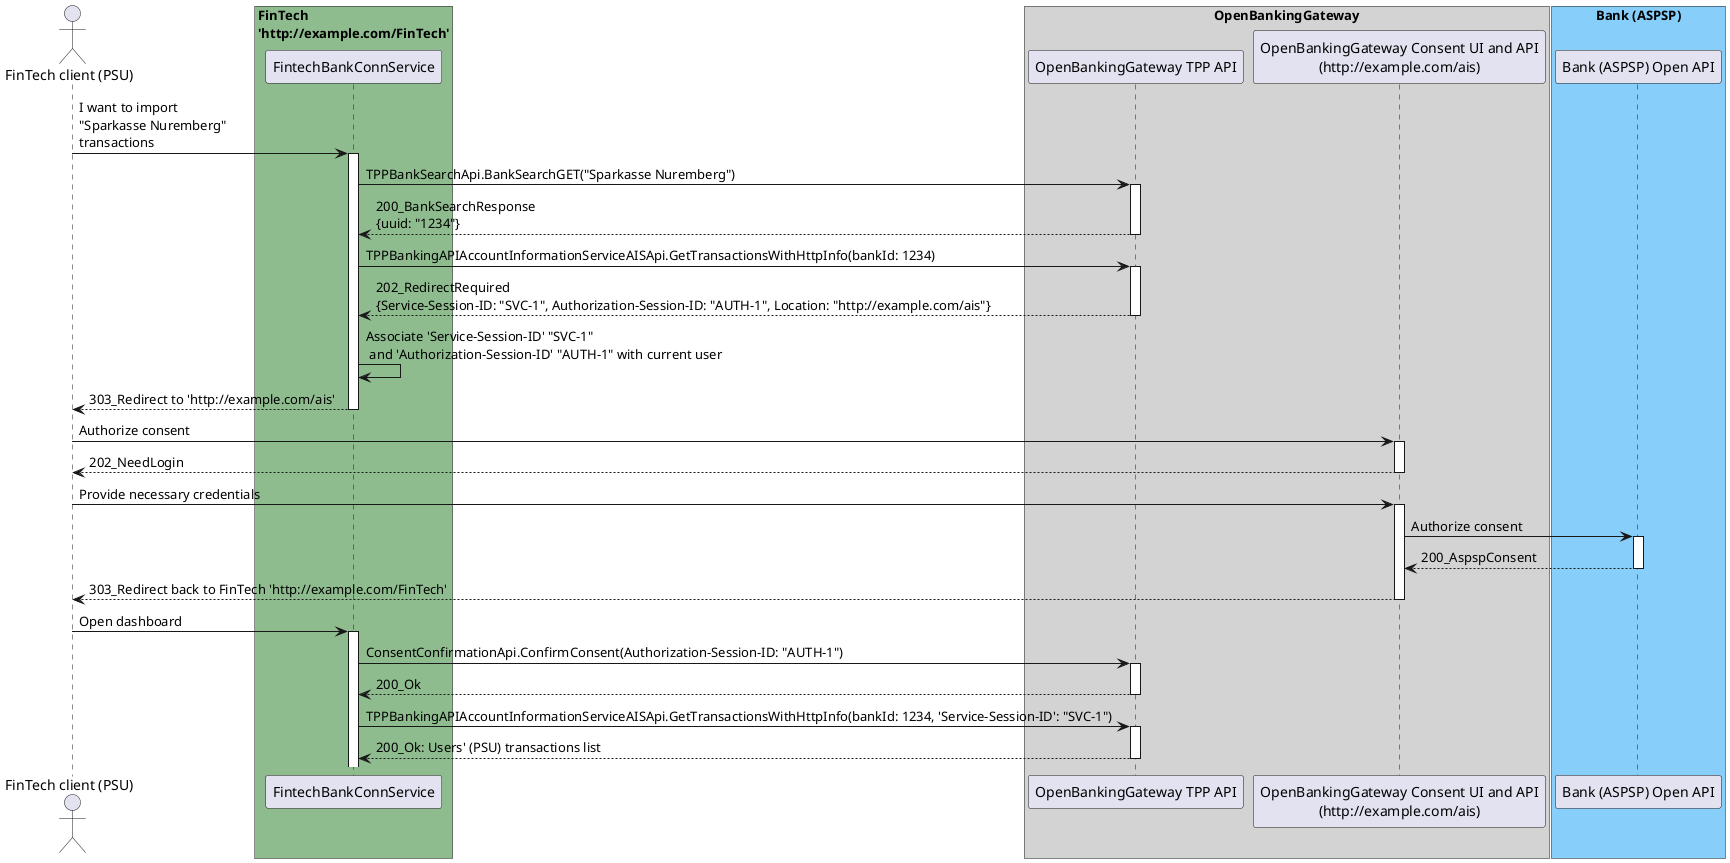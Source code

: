 @startuml

actor "FinTech client (PSU)" as psu

box "FinTech\n'http://example.com/FinTech'" #DarkSeaGreen
    participant "FintechBankConnService" as FinTechApi
end box
box "OpenBankingGateway" #LightGray
    participant "OpenBankingGateway TPP API" as ObgTppApi
    participant "OpenBankingGateway Consent UI and API\n(http://example.com/ais)" as ObgConsentUiAndApi
end box

box "Bank (ASPSP)" #LightSkyBlue
  participant "Bank (ASPSP) Open API" as AspspApi
end box

psu -> FinTechApi ++ : I want to import\n"Sparkasse Nuremberg"\ntransactions
FinTechApi -> ObgTppApi++ : TPPBankSearchApi.BankSearchGET("Sparkasse Nuremberg")
return 200_BankSearchResponse\n{uuid: "1234"}
FinTechApi -> ObgTppApi++ : TPPBankingAPIAccountInformationServiceAISApi.GetTransactionsWithHttpInfo(bankId: 1234)
return 202_RedirectRequired\n{Service-Session-ID: "SVC-1", Authorization-Session-ID: "AUTH-1", Location: "http://example.com/ais"}
FinTechApi -> FinTechApi: Associate 'Service-Session-ID' "SVC-1" \n and 'Authorization-Session-ID' "AUTH-1" with current user
return 303_Redirect to 'http://example.com/ais'
psu -> ObgConsentUiAndApi++ : Authorize consent
return 202_NeedLogin
psu -> ObgConsentUiAndApi++ : Provide necessary credentials
ObgConsentUiAndApi -> AspspApi++ : Authorize consent
return 200_AspspConsent
return 303_Redirect back to FinTech 'http://example.com/FinTech'
psu -> FinTechApi++ : Open dashboard
FinTechApi -> ObgTppApi++: ConsentConfirmationApi.ConfirmConsent(Authorization-Session-ID: "AUTH-1")
return 200_Ok
FinTechApi -> ObgTppApi++ : TPPBankingAPIAccountInformationServiceAISApi.GetTransactionsWithHttpInfo(bankId: 1234, 'Service-Session-ID': "SVC-1")
return 200_Ok: Users' (PSU) transactions list
@enduml